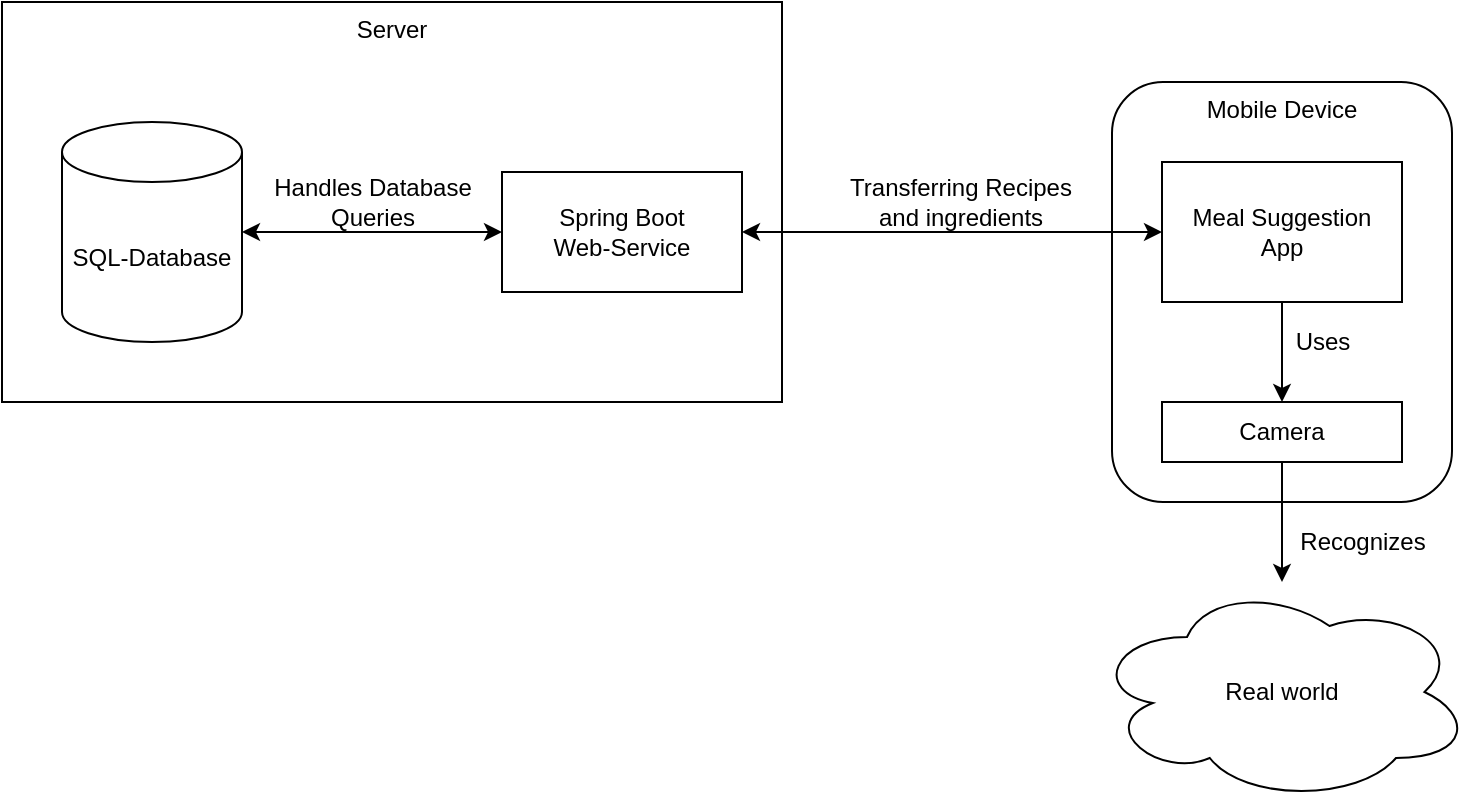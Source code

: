 <mxfile version="14.4.3" type="device"><diagram id="cKvlhLe_SATFpZAV7RBd" name="Seite-1"><mxGraphModel dx="1086" dy="806" grid="1" gridSize="10" guides="1" tooltips="1" connect="1" arrows="1" fold="1" page="1" pageScale="1" pageWidth="827" pageHeight="1169" math="0" shadow="0"><root><mxCell id="0"/><mxCell id="1" parent="0"/><mxCell id="2qvHIpvK9IQyr-yi8rs0-1" value="Server" style="rounded=0;whiteSpace=wrap;html=1;verticalAlign=top;" parent="1" vertex="1"><mxGeometry width="390" height="200" as="geometry"/></mxCell><mxCell id="2qvHIpvK9IQyr-yi8rs0-2" value="SQL-Database" style="shape=cylinder3;whiteSpace=wrap;html=1;boundedLbl=1;backgroundOutline=1;size=15;" parent="1" vertex="1"><mxGeometry x="30" y="60" width="90" height="110" as="geometry"/></mxCell><mxCell id="2qvHIpvK9IQyr-yi8rs0-3" value="Spring Boot&lt;br&gt;Web-Service" style="rounded=0;whiteSpace=wrap;html=1;" parent="1" vertex="1"><mxGeometry x="250" y="85" width="120" height="60" as="geometry"/></mxCell><mxCell id="2qvHIpvK9IQyr-yi8rs0-4" value="Mobile Device" style="rounded=1;whiteSpace=wrap;html=1;verticalAlign=top;" parent="1" vertex="1"><mxGeometry x="555" y="40" width="170" height="210" as="geometry"/></mxCell><mxCell id="2qvHIpvK9IQyr-yi8rs0-5" value="" style="endArrow=classic;startArrow=classic;html=1;" parent="1" source="2qvHIpvK9IQyr-yi8rs0-2" target="2qvHIpvK9IQyr-yi8rs0-3" edge="1"><mxGeometry width="50" height="50" relative="1" as="geometry"><mxPoint x="380" y="400" as="sourcePoint"/><mxPoint x="430" y="350" as="targetPoint"/></mxGeometry></mxCell><mxCell id="2qvHIpvK9IQyr-yi8rs0-6" value="Handles Database&lt;br&gt;Queries" style="text;html=1;align=center;verticalAlign=middle;resizable=0;points=[];autosize=1;" parent="1" vertex="1"><mxGeometry x="130" y="85" width="110" height="30" as="geometry"/></mxCell><mxCell id="LYfstktYj0ZjGG3vCbYF-3" style="edgeStyle=orthogonalEdgeStyle;rounded=0;orthogonalLoop=1;jettySize=auto;html=1;" edge="1" parent="1" source="2qvHIpvK9IQyr-yi8rs0-7" target="LYfstktYj0ZjGG3vCbYF-2"><mxGeometry relative="1" as="geometry"/></mxCell><mxCell id="2qvHIpvK9IQyr-yi8rs0-7" value="Meal Suggestion&lt;br&gt;App" style="rounded=0;whiteSpace=wrap;html=1;" parent="1" vertex="1"><mxGeometry x="580" y="80" width="120" height="70" as="geometry"/></mxCell><mxCell id="2qvHIpvK9IQyr-yi8rs0-8" value="" style="endArrow=classic;startArrow=classic;html=1;" parent="1" source="2qvHIpvK9IQyr-yi8rs0-3" target="2qvHIpvK9IQyr-yi8rs0-7" edge="1"><mxGeometry width="50" height="50" relative="1" as="geometry"><mxPoint x="750" y="410" as="sourcePoint"/><mxPoint x="800" y="360" as="targetPoint"/></mxGeometry></mxCell><mxCell id="2qvHIpvK9IQyr-yi8rs0-10" value="Transferring Recipes&lt;br&gt;and ingredients" style="text;html=1;align=center;verticalAlign=middle;resizable=0;points=[];autosize=1;" parent="1" vertex="1"><mxGeometry x="414" y="85" width="130" height="30" as="geometry"/></mxCell><mxCell id="LYfstktYj0ZjGG3vCbYF-1" value="Real world" style="ellipse;shape=cloud;whiteSpace=wrap;html=1;" vertex="1" parent="1"><mxGeometry x="545" y="290" width="190" height="110" as="geometry"/></mxCell><mxCell id="LYfstktYj0ZjGG3vCbYF-5" style="edgeStyle=orthogonalEdgeStyle;rounded=0;orthogonalLoop=1;jettySize=auto;html=1;" edge="1" parent="1" source="LYfstktYj0ZjGG3vCbYF-2" target="LYfstktYj0ZjGG3vCbYF-1"><mxGeometry relative="1" as="geometry"/></mxCell><mxCell id="LYfstktYj0ZjGG3vCbYF-2" value="Camera" style="rounded=0;whiteSpace=wrap;html=1;" vertex="1" parent="1"><mxGeometry x="580" y="200" width="120" height="30" as="geometry"/></mxCell><mxCell id="LYfstktYj0ZjGG3vCbYF-4" value="Uses" style="text;html=1;align=center;verticalAlign=middle;resizable=0;points=[];autosize=1;" vertex="1" parent="1"><mxGeometry x="640" y="160" width="40" height="20" as="geometry"/></mxCell><mxCell id="LYfstktYj0ZjGG3vCbYF-6" value="Recognizes" style="text;html=1;align=center;verticalAlign=middle;resizable=0;points=[];autosize=1;" vertex="1" parent="1"><mxGeometry x="640" y="260" width="80" height="20" as="geometry"/></mxCell></root></mxGraphModel></diagram></mxfile>